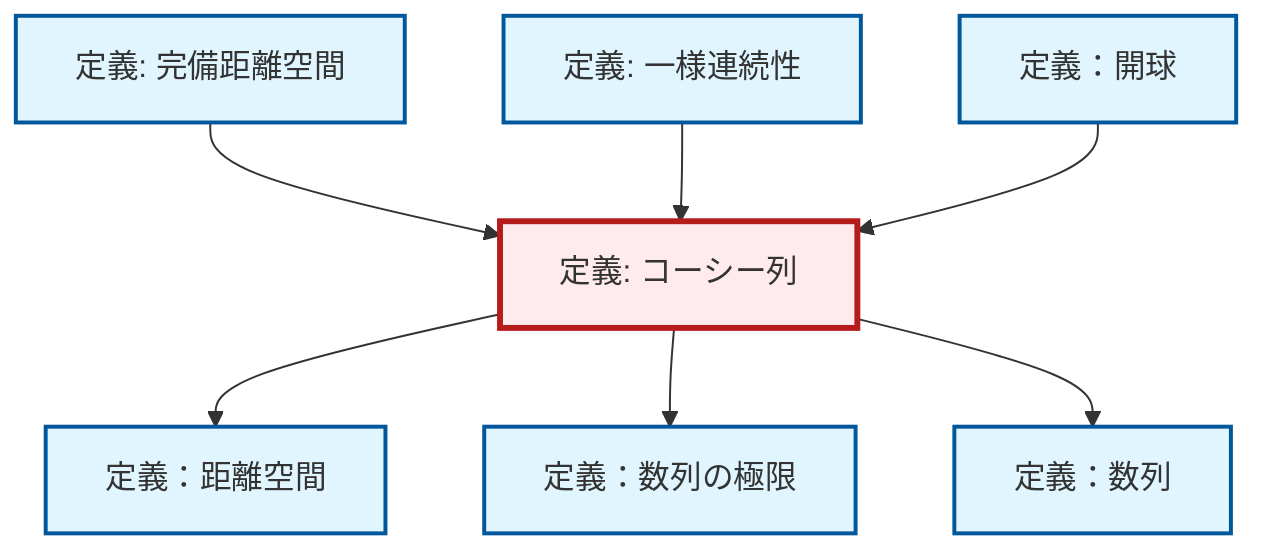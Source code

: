 graph TD
    classDef definition fill:#e1f5fe,stroke:#01579b,stroke-width:2px
    classDef theorem fill:#f3e5f5,stroke:#4a148c,stroke-width:2px
    classDef axiom fill:#fff3e0,stroke:#e65100,stroke-width:2px
    classDef example fill:#e8f5e9,stroke:#1b5e20,stroke-width:2px
    classDef current fill:#ffebee,stroke:#b71c1c,stroke-width:3px
    def-sequence["定義：数列"]:::definition
    def-metric-space["定義：距離空間"]:::definition
    def-uniform-continuity["定義: 一様連続性"]:::definition
    def-limit["定義：数列の極限"]:::definition
    def-cauchy-sequence["定義: コーシー列"]:::definition
    def-complete-metric-space["定義: 完備距離空間"]:::definition
    def-open-ball["定義：開球"]:::definition
    def-cauchy-sequence --> def-metric-space
    def-complete-metric-space --> def-cauchy-sequence
    def-cauchy-sequence --> def-limit
    def-cauchy-sequence --> def-sequence
    def-uniform-continuity --> def-cauchy-sequence
    def-open-ball --> def-cauchy-sequence
    class def-cauchy-sequence current